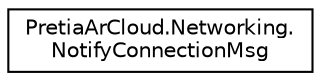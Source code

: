 digraph "Graphical Class Hierarchy"
{
 // LATEX_PDF_SIZE
  edge [fontname="Helvetica",fontsize="10",labelfontname="Helvetica",labelfontsize="10"];
  node [fontname="Helvetica",fontsize="10",shape=record];
  rankdir="LR";
  Node0 [label="PretiaArCloud.Networking.\lNotifyConnectionMsg",height=0.2,width=0.4,color="black", fillcolor="white", style="filled",URL="$classPretiaArCloud_1_1Networking_1_1NotifyConnectionMsg.html",tooltip=" "];
}
